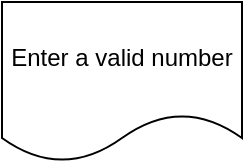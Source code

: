 <mxfile>
    <diagram id="xh0IHcYp0e4dTqFbcbO4" name="Página-1">
        <mxGraphModel dx="939" dy="667" grid="1" gridSize="10" guides="1" tooltips="1" connect="1" arrows="1" fold="1" page="1" pageScale="1" pageWidth="827" pageHeight="1169" background="#FFFFFF" math="0" shadow="0">
            <root>
                <mxCell id="0"/>
                <mxCell id="1" parent="0"/>
                <mxCell id="146" value="Enter a valid number" style="shape=document;whiteSpace=wrap;html=1;boundedLbl=1;" vertex="1" parent="1">
                    <mxGeometry x="570" y="960" width="120" height="80" as="geometry"/>
                </mxCell>
            </root>
        </mxGraphModel>
    </diagram>
</mxfile>